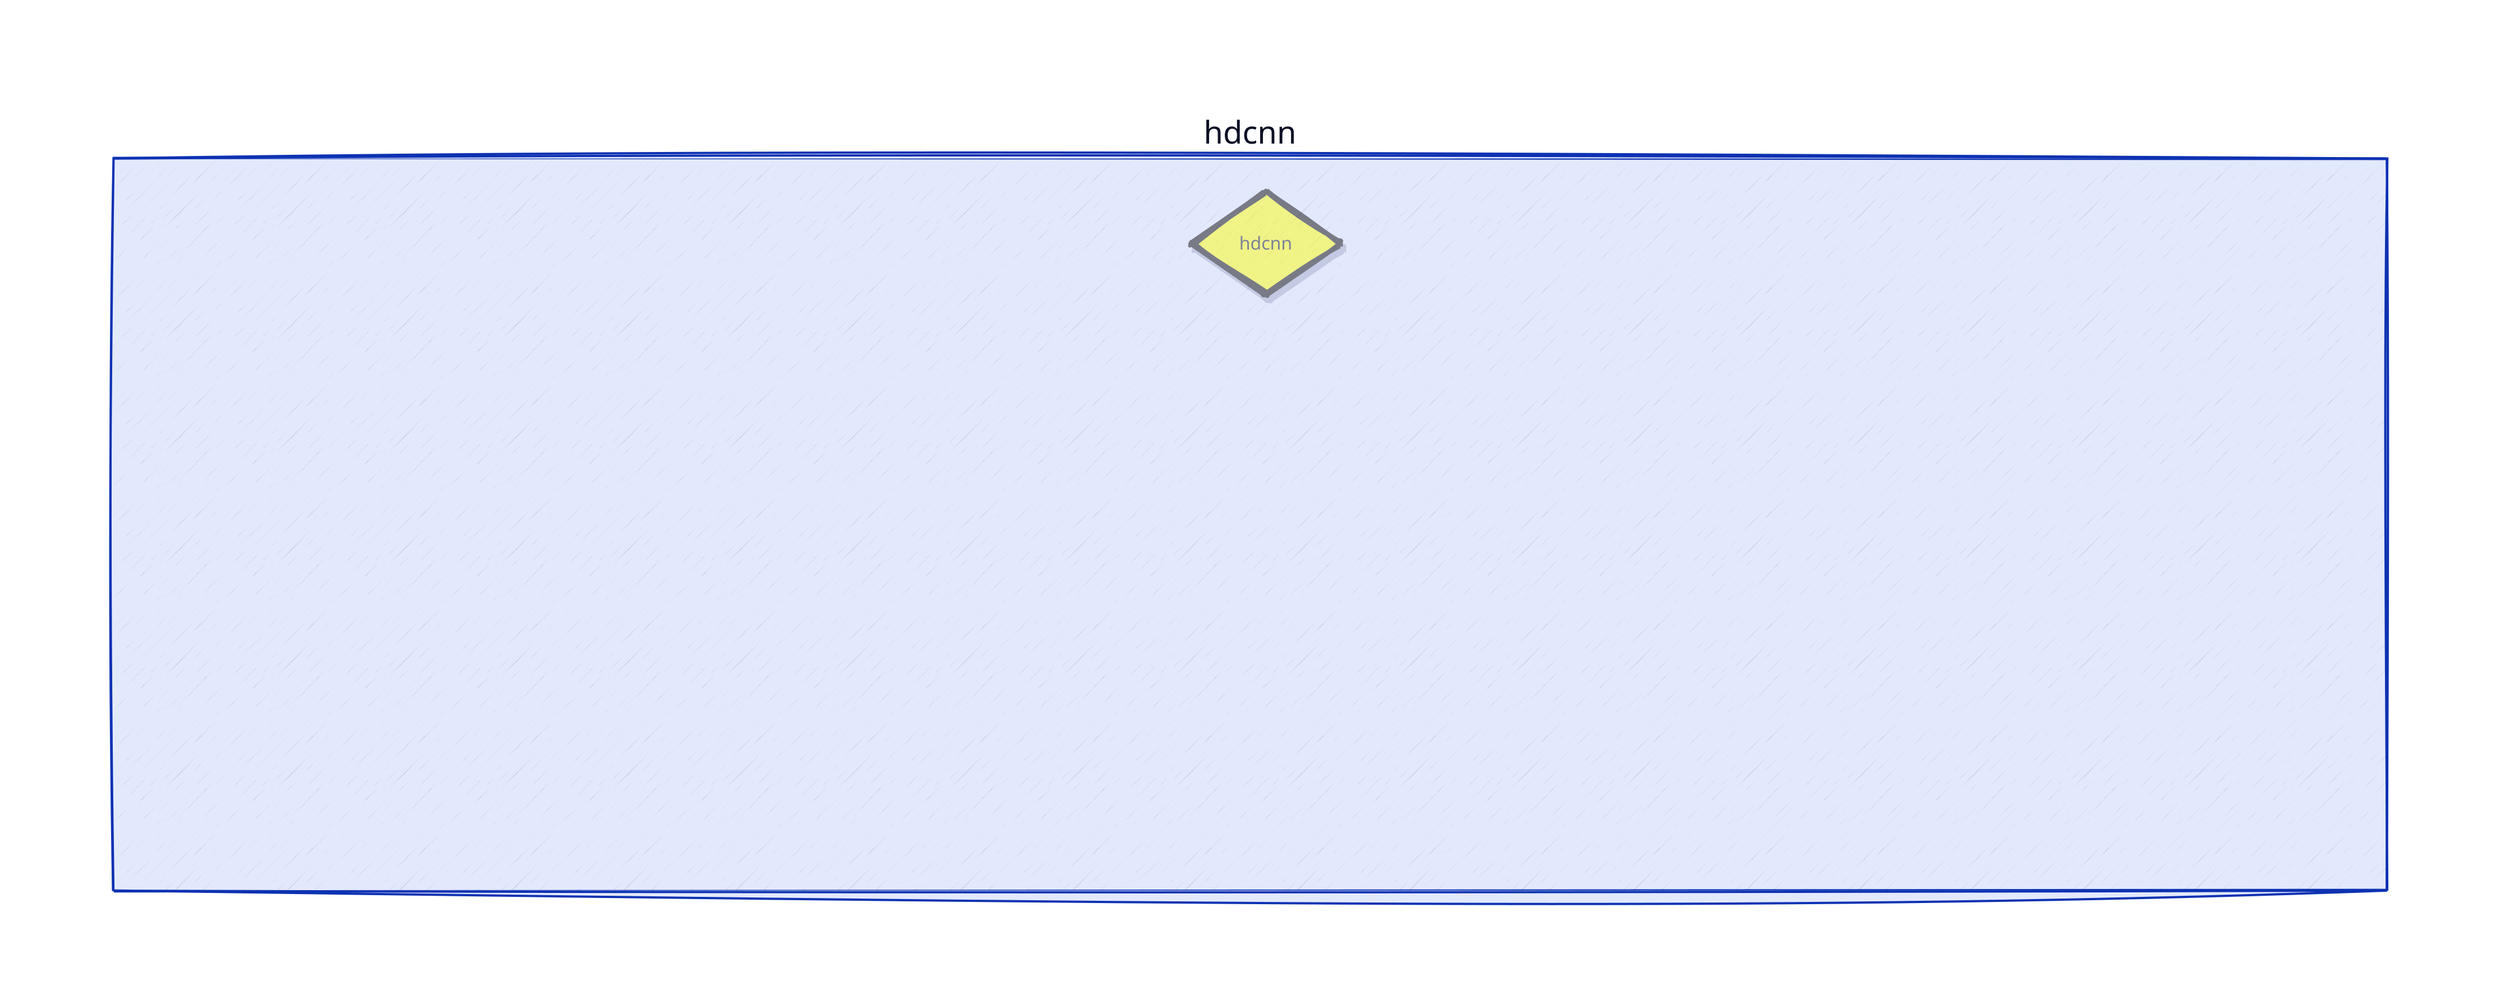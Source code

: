 vars: {
  d2-config: {
    sketch: true
  }
}
classes: {
  file: {
    label: ""
    shape: diamond
    style: {
      fill: yellow
      shadow: true
    }
  }
}

classes: {
  class: {
    label: ""
    shape: hexagon
    style: {
      fill: lightblue
      shadow: true
    }
  }
}

classes: {
  function: {
    label: ""
    shape: rectangle
    style: {
      fill: white
      shadow: false
    }
  }
}
hdcnn.build_vocab.class: function
hdcnn.build_vocab.label: "build_vocab"
hdcnn.build_vocab: {
  style: {
    opacity: 0.00
    stroke: "black"
    stroke-width: 4
    shadow: true
  }
}
hdcnn.random_hv.class: function
hdcnn.random_hv.label: "random_hv"
hdcnn.random_hv: {
  style: {
    opacity: 0.00
    stroke: "black"
    stroke-width: 4
    shadow: true
  }
}
hdcnn.create_token_hvs.class: function
hdcnn.create_token_hvs.label: "create_token_hvs"
hdcnn.create_token_hvs: {
  style: {
    opacity: 0.00
    stroke: "black"
    stroke-width: 4
    shadow: true
  }
}
hdcnn.bind.class: function
hdcnn.bind.label: "bind"
hdcnn.bind: {
  style: {
    opacity: 0.00
    stroke: "black"
    stroke-width: 4
    shadow: true
  }
}
hdcnn.permute.class: function
hdcnn.permute.label: "permute"
hdcnn.permute: {
  style: {
    opacity: 0.00
    stroke: "black"
    stroke-width: 4
    shadow: true
  }
}
hdcnn.hdcnn.class: file
hdcnn.hdcnn.label: "hdcnn"
hdcnn.hdcnn: {
  style: {
    opacity: 0.47
    stroke: "black"
    stroke-width: 4
    shadow: true
  }
}
hdcnn.HDCNNClassifier.class: class
hdcnn.HDCNNClassifier.label: "HDCNNClassifier"
hdcnn.HDCNNClassifier: {
  style: {
    opacity: 0.00
    stroke: "black"
    stroke-width: 4
    shadow: true
  }
}
hdcnn.__len__.class: function
hdcnn.__len__.label: "__len__"
hdcnn.__len__: {
  style: {
    opacity: 0.00
    stroke: "black"
    stroke-width: 4
    shadow: true
  }
}
hdcnn.encode_sequence.class: function
hdcnn.encode_sequence.label: "encode_sequence"
hdcnn.encode_sequence: {
  style: {
    opacity: 0.00
    stroke: "black"
    stroke-width: 4
    shadow: true
  }
}
hdcnn.HDComputing.class: class
hdcnn.HDComputing.label: "HDComputing"
hdcnn.HDComputing: {
  style: {
    opacity: 0.00
    stroke: "black"
    stroke-width: 4
    shadow: true
  }
}
hdcnn.AGNewsDataset.class: class
hdcnn.AGNewsDataset.label: "AGNewsDataset"
hdcnn.AGNewsDataset: {
  style: {
    opacity: 0.00
    stroke: "black"
    stroke-width: 4
    shadow: true
  }
}
hdcnn.__getitem__.class: function
hdcnn.__getitem__.label: "__getitem__"
hdcnn.__getitem__: {
  style: {
    opacity: 0.00
    stroke: "black"
    stroke-width: 4
    shadow: true
  }
}
hdcnn.forward.class: function
hdcnn.forward.label: "forward"
hdcnn.forward: {
  style: {
    opacity: 0.00
    stroke: "black"
    stroke-width: 4
    shadow: true
  }
}
hdcnn.main.class: function
hdcnn.main.label: "main"
hdcnn.main: {
  style: {
    opacity: 0.00
    stroke: "black"
    stroke-width: 4
    shadow: true
  }
}
hdcnn.superpose.class: function
hdcnn.superpose.label: "superpose"
hdcnn.superpose: {
  style: {
    opacity: 0.00
    stroke: "black"
    stroke-width: 4
    shadow: true
  }
}
hdcnn.hdcnn -> hdcnn.build_vocab: {
  style.stroke: red
  style.opacity: 0.00
  style.stroke-width: 2
  style.stroke-dash: 5
  style.animated: true
}
hdcnn.hdcnn -> hdcnn.random_hv: {
  style.stroke: red
  style.opacity: 0.00
  style.stroke-width: 2
  style.stroke-dash: 5
  style.animated: true
}
hdcnn.hdcnn -> hdcnn.create_token_hvs: {
  style.stroke: red
  style.opacity: 0.00
  style.stroke-width: 2
  style.stroke-dash: 5
  style.animated: true
}
hdcnn.hdcnn -> hdcnn.bind: {
  style.stroke: red
  style.opacity: 0.00
  style.stroke-width: 2
  style.stroke-dash: 5
  style.animated: true
}
hdcnn.hdcnn -> hdcnn.permute: {
  style.stroke: red
  style.opacity: 0.00
  style.stroke-width: 2
  style.stroke-dash: 5
  style.animated: true
}
hdcnn.hdcnn -> hdcnn.HDCNNClassifier: {
  style.stroke: red
  style.opacity: 0.00
  style.stroke-width: 2
  style.stroke-dash: 5
  style.animated: true
}
hdcnn.hdcnn -> hdcnn.__len__: {
  style.stroke: red
  style.opacity: 0.00
  style.stroke-width: 2
  style.stroke-dash: 5
  style.animated: true
}
hdcnn.hdcnn -> hdcnn.encode_sequence: {
  style.stroke: red
  style.opacity: 0.00
  style.stroke-width: 2
  style.stroke-dash: 5
  style.animated: true
}
hdcnn.hdcnn -> hdcnn.HDComputing: {
  style.stroke: red
  style.opacity: 0.00
  style.stroke-width: 2
  style.stroke-dash: 5
  style.animated: true
}
hdcnn.hdcnn -> hdcnn.AGNewsDataset: {
  style.stroke: red
  style.opacity: 0.00
  style.stroke-width: 2
  style.stroke-dash: 5
  style.animated: true
}
hdcnn.hdcnn -> hdcnn.__getitem__: {
  style.stroke: red
  style.opacity: 0.00
  style.stroke-width: 2
  style.stroke-dash: 5
  style.animated: true
}
hdcnn.hdcnn -> hdcnn.forward: {
  style.stroke: red
  style.opacity: 0.00
  style.stroke-width: 2
  style.stroke-dash: 5
  style.animated: true
}
hdcnn.hdcnn -> hdcnn.main: {
  style.stroke: red
  style.opacity: 0.00
  style.stroke-width: 2
  style.stroke-dash: 5
  style.animated: true
}
hdcnn.hdcnn -> hdcnn.superpose: {
  style.stroke: red
  style.opacity: 0.00
  style.stroke-width: 2
  style.stroke-dash: 5
  style.animated: true
}
hdcnn.HDCNNClassifier -> hdcnn.forward: {
  style.stroke: black
  style.opacity: 0.00
  style.stroke-width: 2
}
hdcnn.HDComputing -> hdcnn.random_hv: {
  style.stroke: black
  style.opacity: 0.00
  style.stroke-width: 2
}
hdcnn.HDComputing -> hdcnn.bind: {
  style.stroke: black
  style.opacity: 0.00
  style.stroke-width: 2
}
hdcnn.HDComputing -> hdcnn.superpose: {
  style.stroke: black
  style.opacity: 0.00
  style.stroke-width: 2
}
hdcnn.HDComputing -> hdcnn.permute: {
  style.stroke: black
  style.opacity: 0.00
  style.stroke-width: 2
}
hdcnn.AGNewsDataset -> hdcnn.__len__: {
  style.stroke: black
  style.opacity: 0.00
  style.stroke-width: 2
}
hdcnn.AGNewsDataset -> hdcnn.encode_sequence: {
  style.stroke: black
  style.opacity: 0.00
  style.stroke-width: 2
}
hdcnn.AGNewsDataset -> hdcnn.__getitem__: {
  style.stroke: black
  style.opacity: 0.00
  style.stroke-width: 2
}
hdcnn.__getitem__ -> hdcnn.encode_sequence: {
  style.stroke: black
  style.opacity: 0.00
  style.stroke-width: 2
}
hdcnn.main -> hdcnn.build_vocab: {
  style.stroke: black
  style.opacity: 0.00
  style.stroke-width: 2
}
hdcnn.main -> hdcnn.create_token_hvs: {
  style.stroke: black
  style.opacity: 0.00
  style.stroke-width: 2
}